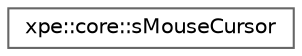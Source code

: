 digraph "Graphical Class Hierarchy"
{
 // LATEX_PDF_SIZE
  bgcolor="transparent";
  edge [fontname=Helvetica,fontsize=10,labelfontname=Helvetica,labelfontsize=10];
  node [fontname=Helvetica,fontsize=10,shape=box,height=0.2,width=0.4];
  rankdir="LR";
  Node0 [id="Node000000",label="xpe::core::sMouseCursor",height=0.2,width=0.4,color="grey40", fillcolor="white", style="filled",URL="$structxpe_1_1core_1_1s_mouse_cursor.html",tooltip=" "];
}
